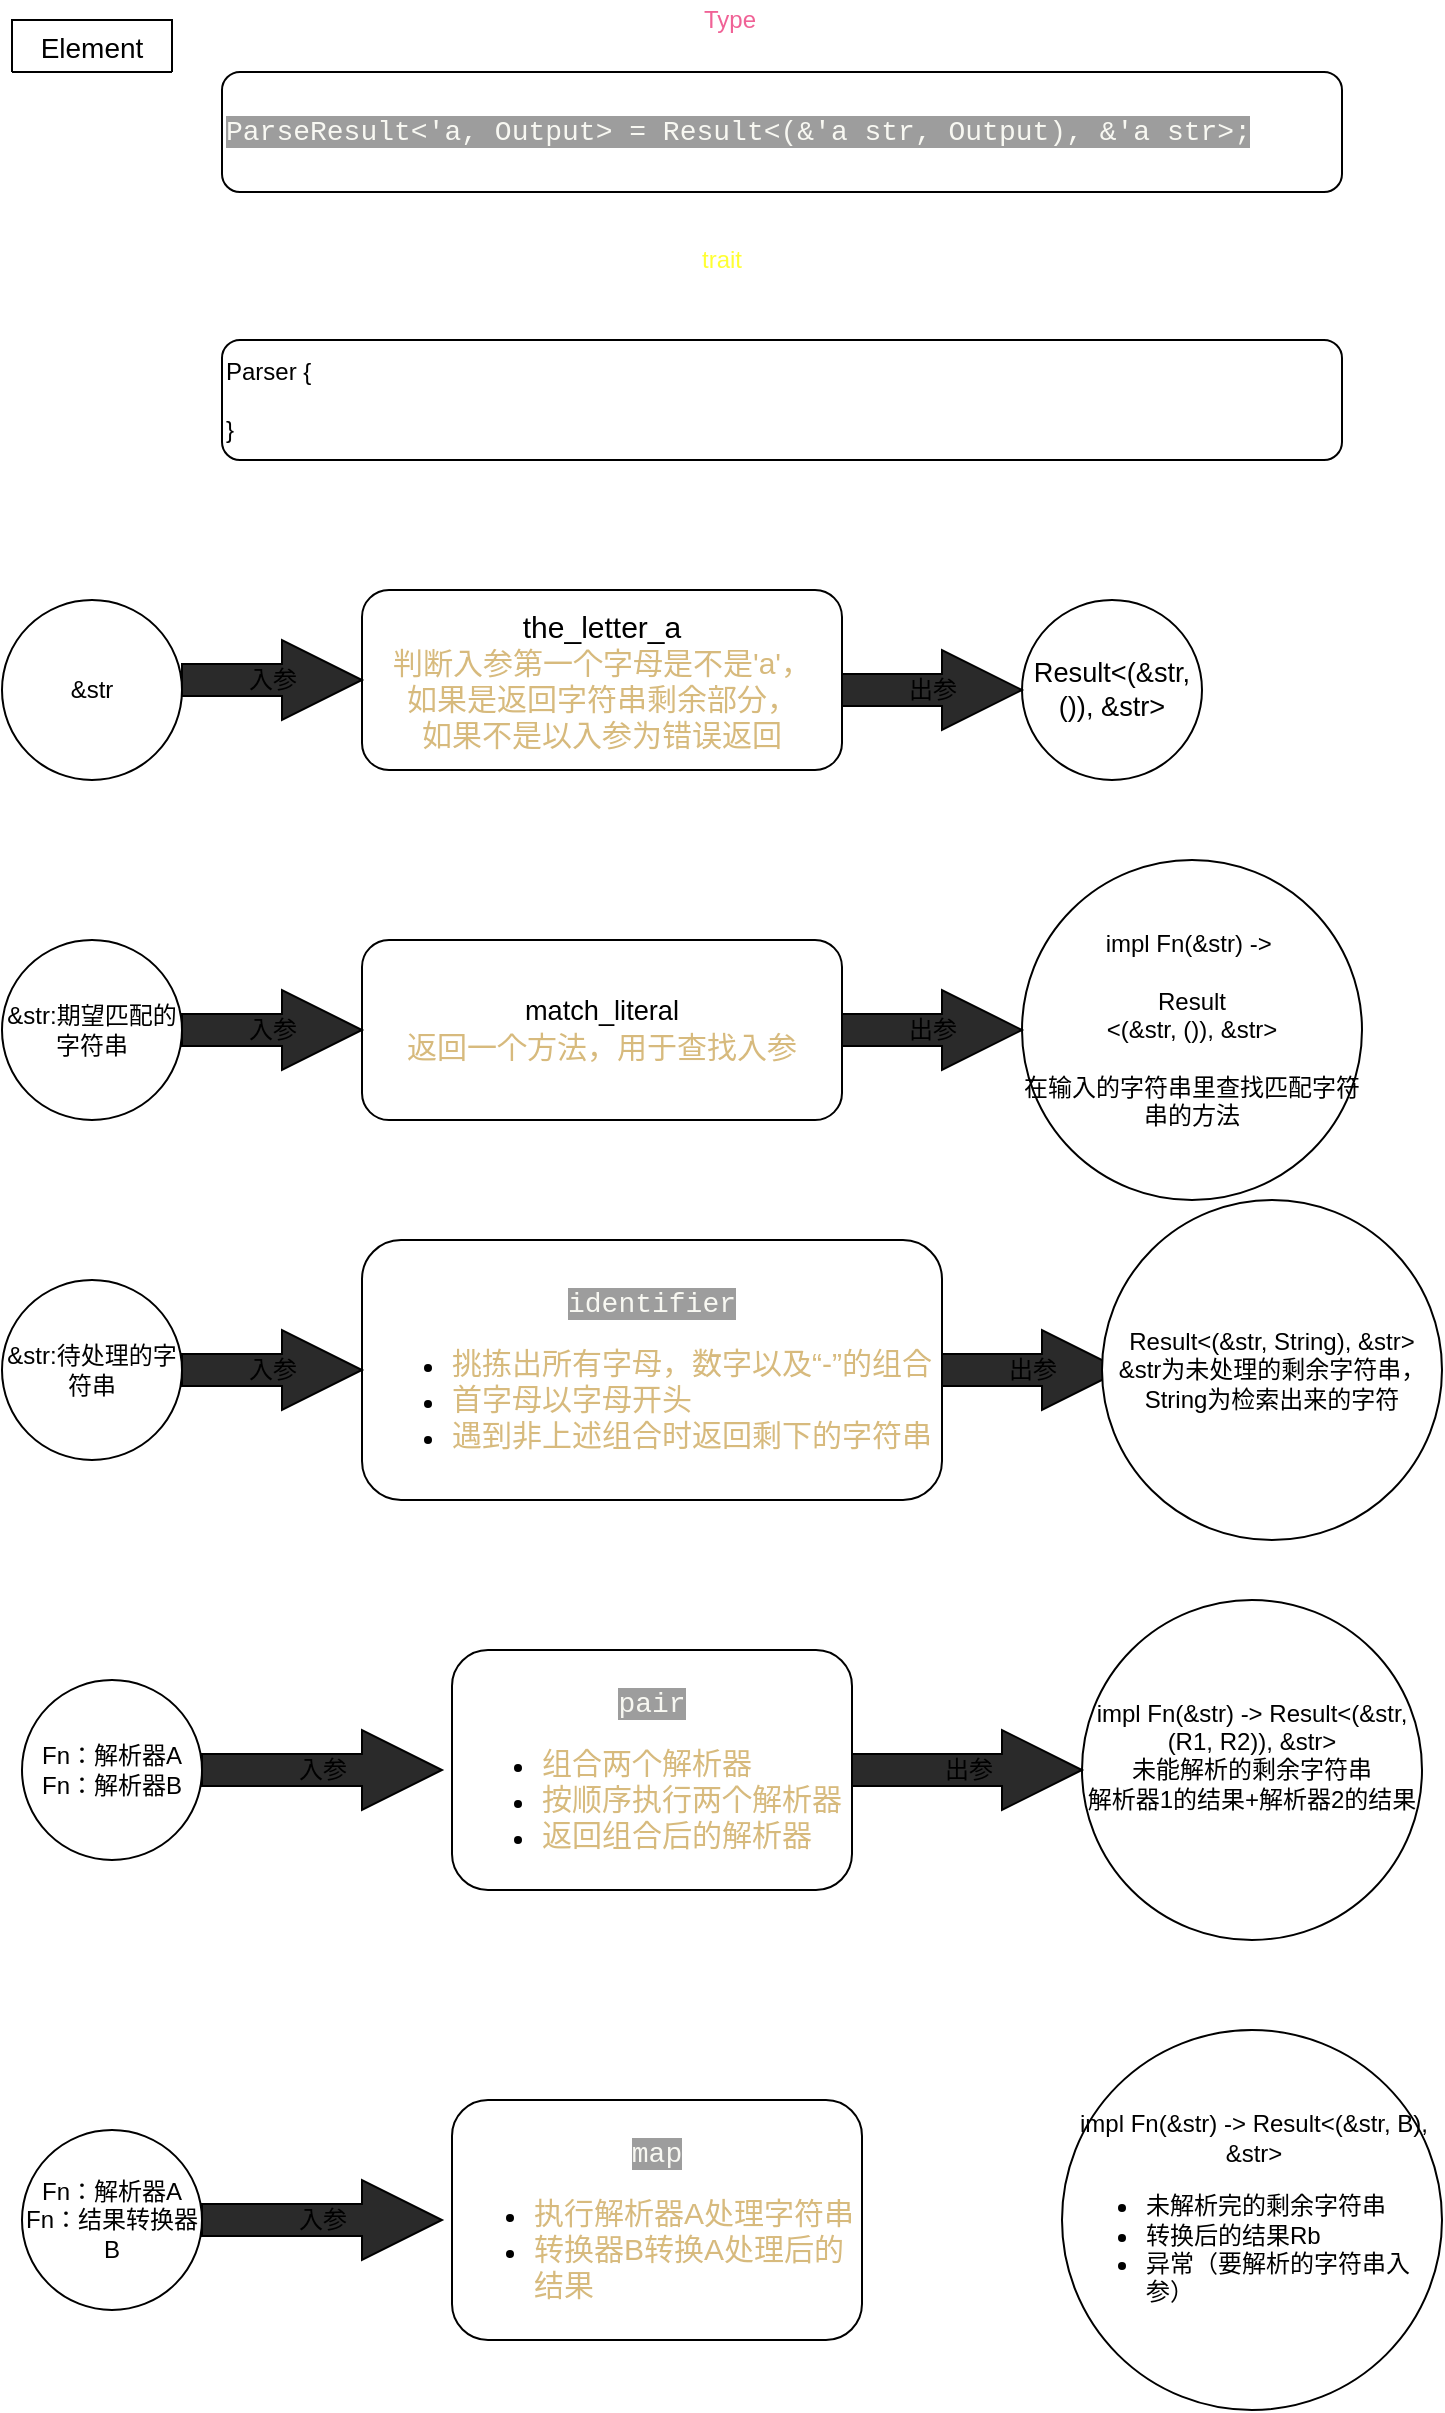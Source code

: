 <mxfile>
    <diagram id="ITNncZc6mTnSc8X_e-E-" name="Page-1">
        <mxGraphModel dx="708" dy="1539" grid="1" gridSize="10" guides="1" tooltips="1" connect="1" arrows="1" fold="1" page="1" pageScale="1" pageWidth="827" pageHeight="1169" math="0" shadow="0">
            <root>
                <mxCell id="0"/>
                <mxCell id="1" parent="0"/>
                <mxCell id="2" value="&lt;p style=&quot;line-height: 0%&quot;&gt;&lt;/p&gt;&lt;span style=&quot;font-size: 15px ; text-align: justify&quot;&gt;the_letter_a&lt;/span&gt;&lt;br&gt;&lt;span style=&quot;color: rgb(215 , 186 , 125) ; font-size: 15px ; text-align: justify&quot;&gt;判断入参第一个字母是不是'a'，&lt;/span&gt;&lt;br&gt;&lt;span style=&quot;color: rgb(215 , 186 , 125) ; font-size: 15px ; text-align: justify&quot;&gt;如果是返回字符串剩余部分，&lt;/span&gt;&lt;br&gt;&lt;span style=&quot;font-size: 15px ; color: rgb(215 , 186 , 125)&quot;&gt;如果不是以入参为错误返回&lt;/span&gt;&lt;br&gt;&lt;p&gt;&lt;/p&gt;" style="rounded=1;whiteSpace=wrap;html=1;align=center;verticalAlign=middle;" parent="1" vertex="1">
                    <mxGeometry x="230" y="85" width="240" height="90" as="geometry"/>
                </mxCell>
                <mxCell id="3" value="Element" style="swimlane;fontStyle=0;childLayout=stackLayout;horizontal=1;startSize=26;horizontalStack=0;resizeParent=1;resizeParentMax=0;resizeLast=0;collapsible=1;marginBottom=0;align=center;fontSize=14;" parent="1" vertex="1" collapsed="1">
                    <mxGeometry x="55" y="-200" width="80" height="26" as="geometry">
                        <mxRectangle x="40" y="30" width="160" height="116" as="alternateBounds"/>
                    </mxGeometry>
                </mxCell>
                <mxCell id="4" value="name:String" style="text;strokeColor=none;fillColor=none;spacingLeft=4;spacingRight=4;overflow=hidden;rotatable=0;points=[[0,0.5],[1,0.5]];portConstraint=eastwest;fontSize=12;" parent="3" vertex="1">
                    <mxGeometry y="26" width="80" height="30" as="geometry"/>
                </mxCell>
                <mxCell id="5" value="attributes:Vec&lt;(String, String)&gt;" style="text;strokeColor=none;fillColor=none;spacingLeft=4;spacingRight=4;overflow=hidden;rotatable=0;points=[[0,0.5],[1,0.5]];portConstraint=eastwest;fontSize=12;" parent="3" vertex="1">
                    <mxGeometry y="56" width="80" height="30" as="geometry"/>
                </mxCell>
                <mxCell id="6" value="children:Vec&lt;Element&gt;" style="text;strokeColor=none;fillColor=none;spacingLeft=4;spacingRight=4;overflow=hidden;rotatable=0;points=[[0,0.5],[1,0.5]];portConstraint=eastwest;fontSize=12;" parent="3" vertex="1">
                    <mxGeometry y="86" width="80" height="30" as="geometry"/>
                </mxCell>
                <mxCell id="7" value="&amp;amp;str" style="ellipse;whiteSpace=wrap;html=1;aspect=fixed;" parent="1" vertex="1">
                    <mxGeometry x="50" y="90" width="90" height="90" as="geometry"/>
                </mxCell>
                <mxCell id="8" value="&lt;span style=&quot;font-family: , &amp;#34;consolas&amp;#34; , &amp;#34;liberation mono&amp;#34; , &amp;#34;menlo&amp;#34; , monospace ; font-size: 13.6px&quot;&gt;Result&amp;lt;(&amp;amp;str, ()), &amp;amp;str&amp;gt;&lt;/span&gt;" style="ellipse;whiteSpace=wrap;html=1;aspect=fixed;" parent="1" vertex="1">
                    <mxGeometry x="560" y="90" width="90" height="90" as="geometry"/>
                </mxCell>
                <mxCell id="9" value="入参" style="html=1;shadow=0;dashed=0;align=center;verticalAlign=middle;shape=mxgraph.arrows2.arrow;dy=0.6;dx=40;notch=0;rounded=1;fillColor=#2a2a2a;gradientColor=none;" parent="1" vertex="1">
                    <mxGeometry x="140" y="110" width="90" height="40" as="geometry"/>
                </mxCell>
                <mxCell id="10" value="出参" style="html=1;shadow=0;dashed=0;align=center;verticalAlign=middle;shape=mxgraph.arrows2.arrow;dy=0.6;dx=40;notch=0;rounded=1;fillColor=#2a2a2a;gradientColor=none;" parent="1" vertex="1">
                    <mxGeometry x="470" y="115" width="90" height="40" as="geometry"/>
                </mxCell>
                <mxCell id="11" value="&lt;p style=&quot;line-height: 0%&quot;&gt;&lt;/p&gt;&lt;span style=&quot;font-size: 13.6px ; text-align: justify&quot;&gt;match_literal&lt;/span&gt;&lt;br&gt;&lt;span style=&quot;text-align: justify ; color: rgb(215 , 186 , 125) ; font-size: 15px&quot;&gt;返回一个方法，用于查找入参&lt;br&gt;&lt;/span&gt;&lt;p&gt;&lt;/p&gt;" style="rounded=1;whiteSpace=wrap;html=1;align=center;verticalAlign=middle;horizontal=1;" parent="1" vertex="1">
                    <mxGeometry x="230" y="260" width="240" height="90" as="geometry"/>
                </mxCell>
                <mxCell id="12" value="&amp;amp;str:期望匹配的字符串" style="ellipse;whiteSpace=wrap;html=1;aspect=fixed;" parent="1" vertex="1">
                    <mxGeometry x="50" y="260" width="90" height="90" as="geometry"/>
                </mxCell>
                <mxCell id="13" value="入参" style="html=1;shadow=0;dashed=0;align=center;verticalAlign=middle;shape=mxgraph.arrows2.arrow;dy=0.6;dx=40;notch=0;rounded=1;fillColor=#2a2a2a;gradientColor=none;" parent="1" vertex="1">
                    <mxGeometry x="140" y="285" width="90" height="40" as="geometry"/>
                </mxCell>
                <mxCell id="14" value="&#10;impl Fn(&amp;str) -&gt; &#10;&#10;Result&#10;&lt;(&amp;str, ()), &amp;str&gt;&#10;&#10;在输入的字符串里查找匹配字符串的方法&#10;" style="ellipse;aspect=fixed;align=center;whiteSpace=wrap;labelPosition=center;verticalLabelPosition=middle;verticalAlign=middle;" parent="1" vertex="1">
                    <mxGeometry x="560" y="220" width="170" height="170" as="geometry"/>
                </mxCell>
                <mxCell id="15" value="出参" style="html=1;shadow=0;dashed=0;align=center;verticalAlign=middle;shape=mxgraph.arrows2.arrow;dy=0.6;dx=40;notch=0;rounded=1;fillColor=#2a2a2a;gradientColor=none;" parent="1" vertex="1">
                    <mxGeometry x="470" y="285" width="90" height="40" as="geometry"/>
                </mxCell>
                <mxCell id="16" value="&lt;p style=&quot;line-height: 0%&quot;&gt;&lt;/p&gt;&lt;span style=&quot;color: rgb(248 , 248 , 242) ; font-family: &amp;#34;menlo&amp;#34; , &amp;#34;monaco&amp;#34; , &amp;#34;courier new&amp;#34; , monospace ; font-size: 14px ; background-color: rgba(10 , 10 , 10 , 0.4)&quot;&gt;identifier&lt;/span&gt;&lt;br&gt;&lt;ul&gt;&lt;li style=&quot;text-align: left&quot;&gt;&lt;span style=&quot;color: rgb(215 , 186 , 125) ; font-size: 15px&quot;&gt;挑拣出所有字母，数字以及“-”的组合&lt;/span&gt;&lt;/li&gt;&lt;li style=&quot;text-align: left&quot;&gt;&lt;span style=&quot;color: rgb(215 , 186 , 125) ; font-size: 15px&quot;&gt;首字母以字母开头&lt;/span&gt;&lt;/li&gt;&lt;li style=&quot;text-align: left&quot;&gt;&lt;span style=&quot;color: rgb(215 , 186 , 125) ; font-size: 15px&quot;&gt;遇到非上述组合时返回剩下的字符串&lt;/span&gt;&lt;/li&gt;&lt;/ul&gt;&lt;p&gt;&lt;/p&gt;" style="rounded=1;whiteSpace=wrap;html=1;align=center;verticalAlign=middle;horizontal=1;" parent="1" vertex="1">
                    <mxGeometry x="230" y="410" width="290" height="130" as="geometry"/>
                </mxCell>
                <mxCell id="17" value="&amp;amp;str:待处理的字符串" style="ellipse;whiteSpace=wrap;html=1;aspect=fixed;" parent="1" vertex="1">
                    <mxGeometry x="50" y="430" width="90" height="90" as="geometry"/>
                </mxCell>
                <mxCell id="18" value="入参" style="html=1;shadow=0;dashed=0;align=center;verticalAlign=middle;shape=mxgraph.arrows2.arrow;dy=0.6;dx=40;notch=0;rounded=1;fillColor=#2a2a2a;gradientColor=none;" parent="1" vertex="1">
                    <mxGeometry x="140" y="455" width="90" height="40" as="geometry"/>
                </mxCell>
                <mxCell id="19" value="出参" style="html=1;shadow=0;dashed=0;align=center;verticalAlign=middle;shape=mxgraph.arrows2.arrow;dy=0.6;dx=40;notch=0;rounded=1;fillColor=#2a2a2a;gradientColor=none;" parent="1" vertex="1">
                    <mxGeometry x="520" y="455" width="90" height="40" as="geometry"/>
                </mxCell>
                <mxCell id="20" value="Result&lt;(&amp;str, String), &amp;str&gt;&#10;&amp;str为未处理的剩余字符串，String为检索出来的字符" style="ellipse;aspect=fixed;align=center;whiteSpace=wrap;labelPosition=center;verticalLabelPosition=middle;verticalAlign=middle;" parent="1" vertex="1">
                    <mxGeometry x="600" y="390" width="170" height="170" as="geometry"/>
                </mxCell>
                <mxCell id="22" value="&lt;p style=&quot;line-height: 0%&quot;&gt;&lt;/p&gt;&lt;span style=&quot;color: rgb(248 , 248 , 242) ; font-family: &amp;#34;menlo&amp;#34; , &amp;#34;monaco&amp;#34; , &amp;#34;courier new&amp;#34; , monospace ; font-size: 14px ; background-color: rgba(10 , 10 , 10 , 0.4)&quot;&gt;pair&lt;/span&gt;&lt;br&gt;&lt;ul&gt;&lt;li style=&quot;text-align: left&quot;&gt;&lt;font color=&quot;#d7ba7d&quot;&gt;&lt;span style=&quot;font-size: 15px&quot;&gt;组合两个解析器&lt;/span&gt;&lt;/font&gt;&lt;/li&gt;&lt;li style=&quot;text-align: left&quot;&gt;&lt;span style=&quot;color: rgb(215 , 186 , 125) ; font-size: 15px&quot;&gt;按顺序执行两个解析器&lt;/span&gt;&lt;/li&gt;&lt;li style=&quot;text-align: left&quot;&gt;&lt;span style=&quot;color: rgb(215 , 186 , 125) ; font-size: 15px&quot;&gt;返回组合后的解析器&lt;/span&gt;&lt;/li&gt;&lt;/ul&gt;&lt;p&gt;&lt;/p&gt;" style="rounded=1;whiteSpace=wrap;html=1;align=center;verticalAlign=middle;horizontal=1;" parent="1" vertex="1">
                    <mxGeometry x="275" y="615" width="200" height="120" as="geometry"/>
                </mxCell>
                <mxCell id="23" value="Fn：解析器A&lt;br&gt;Fn：解析器B" style="ellipse;whiteSpace=wrap;html=1;aspect=fixed;" parent="1" vertex="1">
                    <mxGeometry x="60" y="630" width="90" height="90" as="geometry"/>
                </mxCell>
                <mxCell id="24" value="入参" style="html=1;shadow=0;dashed=0;align=center;verticalAlign=middle;shape=mxgraph.arrows2.arrow;dy=0.6;dx=40;notch=0;rounded=1;fillColor=#2a2a2a;gradientColor=none;" parent="1" vertex="1">
                    <mxGeometry x="150" y="655" width="120" height="40" as="geometry"/>
                </mxCell>
                <mxCell id="25" value="impl Fn(&amp;str) -&gt; Result&lt;(&amp;str, (R1, R2)), &amp;str&gt;&#10;未能解析的剩余字符串&#10;解析器1的结果+解析器2的结果&#10;" style="ellipse;aspect=fixed;align=center;whiteSpace=wrap;labelPosition=center;verticalLabelPosition=middle;verticalAlign=middle;" parent="1" vertex="1">
                    <mxGeometry x="590" y="590" width="170" height="170" as="geometry"/>
                </mxCell>
                <mxCell id="26" value="出参" style="html=1;shadow=0;dashed=0;align=center;verticalAlign=middle;shape=mxgraph.arrows2.arrow;dy=0.6;dx=40;notch=0;rounded=1;fillColor=#2a2a2a;gradientColor=none;" parent="1" vertex="1">
                    <mxGeometry x="475" y="655" width="115" height="40" as="geometry"/>
                </mxCell>
                <mxCell id="27" value="&lt;p style=&quot;line-height: 0%&quot;&gt;&lt;/p&gt;&lt;font color=&quot;#f8f8f2&quot; face=&quot;menlo, monaco, courier new, monospace&quot;&gt;&lt;span style=&quot;font-size: 14px ; background-color: rgba(10 , 10 , 10 , 0.4)&quot;&gt;map&lt;/span&gt;&lt;/font&gt;&lt;br&gt;&lt;ul&gt;&lt;li style=&quot;text-align: left&quot;&gt;&lt;font color=&quot;#d7ba7d&quot;&gt;&lt;span style=&quot;font-size: 15px&quot;&gt;执行解析器A处理字符串&lt;/span&gt;&lt;/font&gt;&lt;/li&gt;&lt;li style=&quot;text-align: left&quot;&gt;&lt;span style=&quot;color: rgb(215 , 186 , 125) ; font-size: 15px&quot;&gt;转换器B转换A处理后的结果&lt;/span&gt;&lt;/li&gt;&lt;/ul&gt;&lt;p&gt;&lt;/p&gt;" style="rounded=1;whiteSpace=wrap;html=1;align=center;verticalAlign=middle;horizontal=1;" vertex="1" parent="1">
                    <mxGeometry x="275" y="840" width="205" height="120" as="geometry"/>
                </mxCell>
                <mxCell id="28" value="Fn：解析器A&lt;br&gt;Fn：结果转换器B" style="ellipse;whiteSpace=wrap;html=1;aspect=fixed;" vertex="1" parent="1">
                    <mxGeometry x="60" y="855" width="90" height="90" as="geometry"/>
                </mxCell>
                <mxCell id="29" value="入参" style="html=1;shadow=0;dashed=0;align=center;verticalAlign=middle;shape=mxgraph.arrows2.arrow;dy=0.6;dx=40;notch=0;rounded=1;fillColor=#2a2a2a;gradientColor=none;" vertex="1" parent="1">
                    <mxGeometry x="150" y="880" width="120" height="40" as="geometry"/>
                </mxCell>
                <mxCell id="30" value="&lt;div style=&quot;text-align: center&quot;&gt;&lt;span&gt;impl Fn(&amp;amp;str) -&amp;gt; Result&amp;lt;(&amp;amp;str, B), &amp;amp;str&amp;gt;&lt;/span&gt;&lt;/div&gt;&lt;ul&gt;&lt;li&gt;未解析完的剩余字符串&lt;/li&gt;&lt;li&gt;转换后的结果Rb&lt;/li&gt;&lt;li&gt;异常（要解析的字符串入参）&lt;/li&gt;&lt;/ul&gt;" style="ellipse;aspect=fixed;align=left;whiteSpace=wrap;labelPosition=center;verticalLabelPosition=middle;verticalAlign=middle;html=1;" vertex="1" parent="1">
                    <mxGeometry x="580" y="805" width="190" height="190" as="geometry"/>
                </mxCell>
                <mxCell id="31" value="&lt;span style=&quot;color: rgb(248 , 248 , 242) ; font-family: &amp;#34;menlo&amp;#34; , &amp;#34;monaco&amp;#34; , &amp;#34;courier new&amp;#34; , monospace ; font-size: 14px ; background-color: rgba(10 , 10 , 10 , 0.4)&quot;&gt;ParseResult&amp;lt;'a, Output&amp;gt; = Result&amp;lt;(&amp;amp;'a str, Output), &amp;amp;'a str&amp;gt;;&lt;/span&gt;" style="rounded=1;whiteSpace=wrap;html=1;align=left;" vertex="1" parent="1">
                    <mxGeometry x="160" y="-174" width="560" height="60" as="geometry"/>
                </mxCell>
                <mxCell id="32" value="Parser {&lt;br&gt;&lt;br&gt;}" style="rounded=1;whiteSpace=wrap;html=1;align=left;" vertex="1" parent="1">
                    <mxGeometry x="160" y="-40" width="560" height="60" as="geometry"/>
                </mxCell>
                <mxCell id="33" value="Type" style="text;html=1;strokeColor=none;fillColor=none;align=center;verticalAlign=middle;whiteSpace=wrap;rounded=0;fontColor=#F06296;" vertex="1" parent="1">
                    <mxGeometry x="394" y="-210" width="40" height="20" as="geometry"/>
                </mxCell>
                <mxCell id="34" value="trait" style="text;html=1;strokeColor=none;fillColor=none;align=center;verticalAlign=middle;whiteSpace=wrap;rounded=0;fontColor=#FFFF33;" vertex="1" parent="1">
                    <mxGeometry x="390" y="-90" width="40" height="20" as="geometry"/>
                </mxCell>
            </root>
        </mxGraphModel>
    </diagram>
</mxfile>
